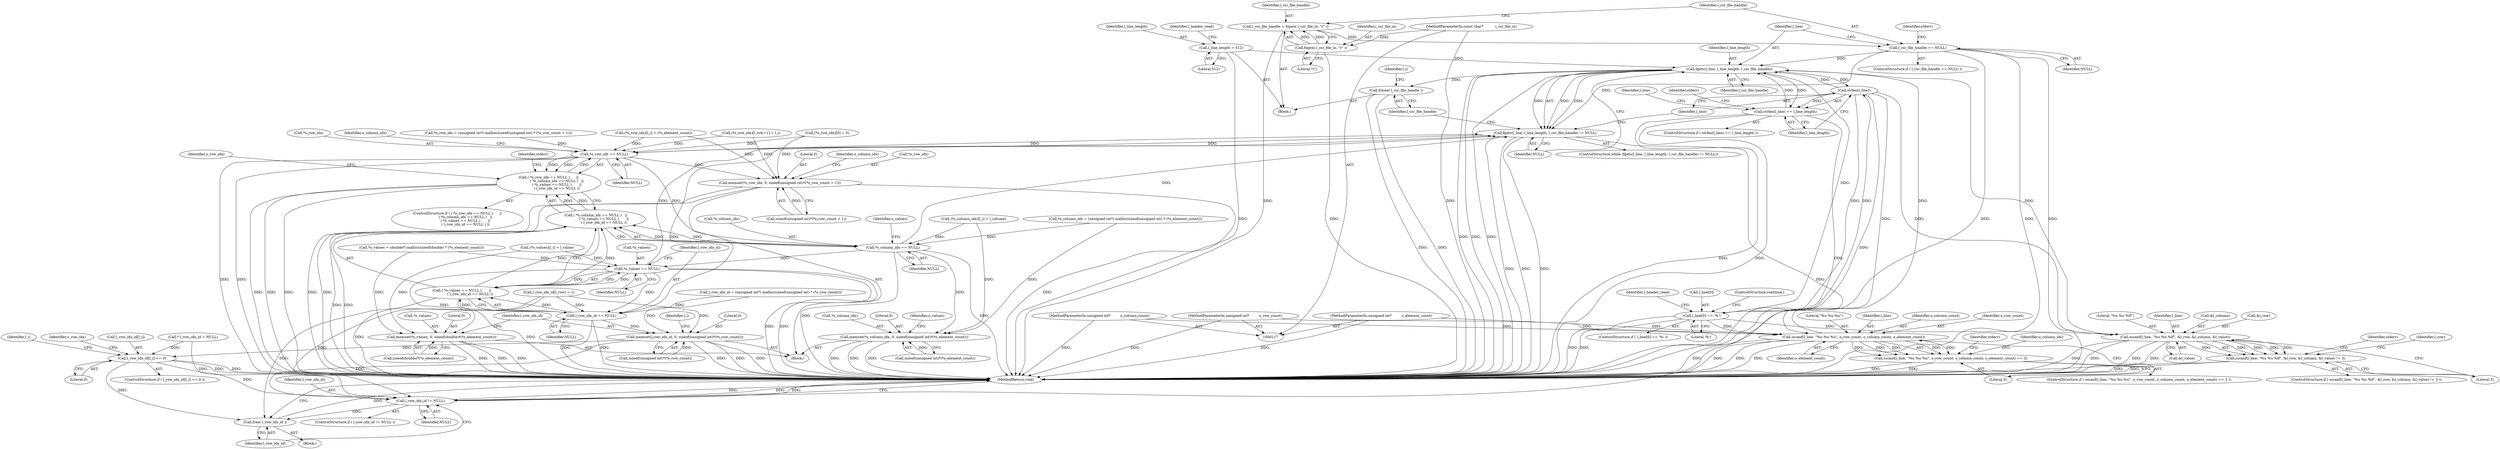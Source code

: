 digraph "0_libxsmm_151481489192e6d1997f8bde52c5c425ea41741d@API" {
"1000160" [label="(Call,fgets(l_line, l_line_length, l_csr_file_handle))"];
"1000177" [label="(Call,l_line[0] == '%')"];
"1000168" [label="(Call,strlen(l_line))"];
"1000160" [label="(Call,fgets(l_line, l_line_length, l_csr_file_handle))"];
"1000193" [label="(Call,sscanf(l_line, \"%u %u %u\", o_row_count, o_column_count, o_element_count))"];
"1000122" [label="(MethodParameterIn,unsigned int*         o_row_count)"];
"1000123" [label="(MethodParameterIn,unsigned int*         o_column_count)"];
"1000124" [label="(MethodParameterIn,unsigned int*         o_element_count)"];
"1000351" [label="(Call,sscanf(l_line, \"%u %u %lf\", &l_row, &l_column, &l_value))"];
"1000128" [label="(Call,l_line_length = 512)"];
"1000167" [label="(Call,strlen(l_line) == l_line_length)"];
"1000150" [label="(Call,l_csr_file_handle == NULL)"];
"1000144" [label="(Call,l_csr_file_handle = fopen( i_csr_file_in, \"r\" ))"];
"1000146" [label="(Call,fopen( i_csr_file_in, \"r\" ))"];
"1000118" [label="(MethodParameterIn,const char*           i_csr_file_in)"];
"1000159" [label="(Call,fgets(l_line, l_line_length, l_csr_file_handle) != NULL)"];
"1000248" [label="(Call,*o_row_idx == NULL)"];
"1000247" [label="(Call,( *o_row_idx == NULL )      ||\n               ( *o_column_idx == NULL )   ||\n               ( *o_values == NULL )       ||\n               ( l_row_idx_id == NULL ))"];
"1000253" [label="(Call,*o_column_idx == NULL)"];
"1000252" [label="(Call,( *o_column_idx == NULL )   ||\n               ( *o_values == NULL )       ||\n               ( l_row_idx_id == NULL ))"];
"1000258" [label="(Call,*o_values == NULL)"];
"1000257" [label="(Call,( *o_values == NULL )       ||\n               ( l_row_idx_id == NULL ))"];
"1000262" [label="(Call,l_row_idx_id == NULL)"];
"1000299" [label="(Call,memset(l_row_idx_id, 0, sizeof(unsigned int)*(*o_row_count)))"];
"1000421" [label="(Call,l_row_idx_id[l_i] == 0)"];
"1000439" [label="(Call,l_row_idx_id != NULL)"];
"1000443" [label="(Call,free( l_row_idx_id ))"];
"1000290" [label="(Call,memset(*o_values, 0, sizeof(double)*(*o_element_count)))"];
"1000281" [label="(Call,memset(*o_column_idx, 0, sizeof(unsigned int)*(*o_element_count)))"];
"1000270" [label="(Call,memset(*o_row_idx, 0, sizeof(unsigned int)*(*o_row_count + 1)))"];
"1000397" [label="(Call,fclose( l_csr_file_handle ))"];
"1000192" [label="(Call,sscanf(l_line, \"%u %u %u\", o_row_count, o_column_count, o_element_count) == 3)"];
"1000350" [label="(Call,sscanf(l_line, \"%u %u %lf\", &l_row, &l_column, &l_value) != 3)"];
"1000193" [label="(Call,sscanf(l_line, \"%u %u %u\", o_row_count, o_column_count, o_element_count))"];
"1000160" [label="(Call,fgets(l_line, l_line_length, l_csr_file_handle))"];
"1000173" [label="(Identifier,stderr)"];
"1000430" [label="(Identifier,o_row_idx)"];
"1000195" [label="(Literal,\"%u %u %u\")"];
"1000425" [label="(Literal,0)"];
"1000273" [label="(Literal,0)"];
"1000200" [label="(Block,)"];
"1000341" [label="(Identifier,stderr)"];
"1000128" [label="(Call,l_line_length = 512)"];
"1000149" [label="(ControlStructure,if ( l_csr_file_handle == NULL ))"];
"1000401" [label="(Identifier,l_i)"];
"1000258" [label="(Call,*o_values == NULL)"];
"1000439" [label="(Call,l_row_idx_id != NULL)"];
"1000225" [label="(Call,*o_values = (double*) malloc(sizeof(double) * (*o_element_count)))"];
"1000169" [label="(Identifier,l_line)"];
"1000356" [label="(Call,&l_column)"];
"1000397" [label="(Call,fclose( l_csr_file_handle ))"];
"1000354" [label="(Call,&l_row)"];
"1000421" [label="(Call,l_row_idx_id[l_i] == 0)"];
"1000291" [label="(Call,*o_values)"];
"1000267" [label="(Identifier,stderr)"];
"1000367" [label="(Identifier,l_row)"];
"1000159" [label="(Call,fgets(l_line, l_line_length, l_csr_file_handle) != NULL)"];
"1000122" [label="(MethodParameterIn,unsigned int*         o_row_count)"];
"1000300" [label="(Identifier,l_row_idx_id)"];
"1000363" [label="(Identifier,stderr)"];
"1000384" [label="(Call,l_row_idx_id[l_row] = 1)"];
"1000194" [label="(Identifier,l_line)"];
"1000349" [label="(ControlStructure,if ( sscanf(l_line, \"%u %u %lf\", &l_row, &l_column, &l_value) != 3 ))"];
"1000270" [label="(Call,memset(*o_row_idx, 0, sizeof(unsigned int)*(*o_row_count + 1)))"];
"1000236" [label="(Call,l_row_idx_id = (unsigned int*) malloc(sizeof(unsigned int) * (*o_row_count)))"];
"1000253" [label="(Call,*o_column_idx == NULL)"];
"1000302" [label="(Call,sizeof(unsigned int)*(*o_row_count))"];
"1000251" [label="(Identifier,NULL)"];
"1000272" [label="(Identifier,o_row_idx)"];
"1000442" [label="(Block,)"];
"1000152" [label="(Identifier,NULL)"];
"1000130" [label="(Literal,512)"];
"1000360" [label="(Literal,3)"];
"1000264" [label="(Identifier,NULL)"];
"1000309" [label="(Identifier,l_i)"];
"1000262" [label="(Call,l_row_idx_id == NULL)"];
"1000370" [label="(Call,(*o_column_idx)[l_i] = l_column)"];
"1000148" [label="(Literal,\"r\")"];
"1000256" [label="(Identifier,NULL)"];
"1000443" [label="(Call,free( l_row_idx_id ))"];
"1000283" [label="(Identifier,o_column_idx)"];
"1000188" [label="(Identifier,l_header_read)"];
"1000284" [label="(Literal,0)"];
"1000134" [label="(Identifier,l_header_read)"];
"1000197" [label="(Identifier,o_column_count)"];
"1000201" [label="(Call,*o_column_idx = (unsigned int*) malloc(sizeof(unsigned int) * (*o_element_count)))"];
"1000353" [label="(Literal,\"%u %u %lf\")"];
"1000145" [label="(Identifier,l_csr_file_handle)"];
"1000285" [label="(Call,sizeof(unsigned int)*(*o_element_count))"];
"1000257" [label="(Call,( *o_values == NULL )       ||\n               ( l_row_idx_id == NULL ))"];
"1000178" [label="(Call,l_line[0])"];
"1000161" [label="(Identifier,l_line)"];
"1000249" [label="(Call,*o_row_idx)"];
"1000212" [label="(Call,*o_row_idx = (unsigned int*) malloc(sizeof(unsigned int) * (*o_row_count + 1)))"];
"1000352" [label="(Identifier,l_line)"];
"1000191" [label="(ControlStructure,if ( sscanf(l_line, \"%u %u %u\", o_row_count, o_column_count, o_element_count) == 3 ))"];
"1000281" [label="(Call,memset(*o_column_idx, 0, sizeof(unsigned int)*(*o_element_count)))"];
"1000192" [label="(Call,sscanf(l_line, \"%u %u %u\", o_row_count, o_column_count, o_element_count) == 3)"];
"1000124" [label="(MethodParameterIn,unsigned int*         o_element_count)"];
"1000151" [label="(Identifier,l_csr_file_handle)"];
"1000177" [label="(Call,l_line[0] == '%')"];
"1000319" [label="(Call,(*o_row_idx)[l_i] = (*o_element_count))"];
"1000255" [label="(Identifier,o_column_idx)"];
"1000260" [label="(Identifier,o_values)"];
"1000123" [label="(MethodParameterIn,unsigned int*         o_column_count)"];
"1000420" [label="(ControlStructure,if ( l_row_idx_id[l_i] == 0 ))"];
"1000445" [label="(MethodReturn,void)"];
"1000274" [label="(Call,sizeof(unsigned int)*(*o_row_count + 1))"];
"1000246" [label="(ControlStructure,if ( ( *o_row_idx == NULL )      ||\n               ( *o_column_idx == NULL )   ||\n               ( *o_values == NULL )       ||\n               ( l_row_idx_id == NULL ) ))"];
"1000162" [label="(Identifier,l_line_length)"];
"1000444" [label="(Identifier,l_row_idx_id)"];
"1000150" [label="(Call,l_csr_file_handle == NULL)"];
"1000350" [label="(Call,sscanf(l_line, \"%u %u %lf\", &l_row, &l_column, &l_value) != 3)"];
"1000125" [label="(Block,)"];
"1000290" [label="(Call,memset(*o_values, 0, sizeof(double)*(*o_element_count)))"];
"1000144" [label="(Call,l_csr_file_handle = fopen( i_csr_file_in, \"r\" ))"];
"1000293" [label="(Literal,0)"];
"1000351" [label="(Call,sscanf(l_line, \"%u %u %lf\", &l_row, &l_column, &l_value))"];
"1000167" [label="(Call,strlen(l_line) == l_line_length)"];
"1000183" [label="(ControlStructure,continue;)"];
"1000198" [label="(Identifier,o_element_count)"];
"1000247" [label="(Call,( *o_row_idx == NULL )      ||\n               ( *o_column_idx == NULL )   ||\n               ( *o_values == NULL )       ||\n               ( l_row_idx_id == NULL ))"];
"1000179" [label="(Identifier,l_line)"];
"1000203" [label="(Identifier,o_column_idx)"];
"1000163" [label="(Identifier,l_csr_file_handle)"];
"1000294" [label="(Call,sizeof(double)*(*o_element_count))"];
"1000248" [label="(Call,*o_row_idx == NULL)"];
"1000263" [label="(Identifier,l_row_idx_id)"];
"1000292" [label="(Identifier,o_values)"];
"1000170" [label="(Identifier,l_line_length)"];
"1000168" [label="(Call,strlen(l_line))"];
"1000422" [label="(Call,l_row_idx_id[l_i])"];
"1000418" [label="(Identifier,l_i)"];
"1000137" [label="(Call,* l_row_idx_id = NULL)"];
"1000326" [label="(Call,(*o_row_idx)[0] = 0)"];
"1000158" [label="(ControlStructure,while (fgets(l_line, l_line_length, l_csr_file_handle) != NULL))"];
"1000376" [label="(Call,(*o_values)[l_i] = l_value)"];
"1000271" [label="(Call,*o_row_idx)"];
"1000254" [label="(Call,*o_column_idx)"];
"1000196" [label="(Identifier,o_row_count)"];
"1000282" [label="(Call,*o_column_idx)"];
"1000118" [label="(MethodParameterIn,const char*           i_csr_file_in)"];
"1000199" [label="(Literal,3)"];
"1000438" [label="(ControlStructure,if ( l_row_idx_id != NULL ))"];
"1000176" [label="(ControlStructure,if ( l_line[0] == '%' ))"];
"1000398" [label="(Identifier,l_csr_file_handle)"];
"1000261" [label="(Identifier,NULL)"];
"1000252" [label="(Call,( *o_column_idx == NULL )   ||\n               ( *o_values == NULL )       ||\n               ( l_row_idx_id == NULL ))"];
"1000129" [label="(Identifier,l_line_length)"];
"1000440" [label="(Identifier,l_row_idx_id)"];
"1000299" [label="(Call,memset(l_row_idx_id, 0, sizeof(unsigned int)*(*o_row_count)))"];
"1000146" [label="(Call,fopen( i_csr_file_in, \"r\" ))"];
"1000259" [label="(Call,*o_values)"];
"1000181" [label="(Literal,'%')"];
"1000147" [label="(Identifier,i_csr_file_in)"];
"1000358" [label="(Call,&l_value)"];
"1000441" [label="(Identifier,NULL)"];
"1000155" [label="(Identifier,stderr)"];
"1000389" [label="(Call,(*o_row_idx)[l_row+1] = l_i)"];
"1000166" [label="(ControlStructure,if ( strlen(l_line) == l_line_length ))"];
"1000164" [label="(Identifier,NULL)"];
"1000301" [label="(Literal,0)"];
"1000160" -> "1000159"  [label="AST: "];
"1000160" -> "1000163"  [label="CFG: "];
"1000161" -> "1000160"  [label="AST: "];
"1000162" -> "1000160"  [label="AST: "];
"1000163" -> "1000160"  [label="AST: "];
"1000164" -> "1000160"  [label="CFG: "];
"1000160" -> "1000445"  [label="DDG: "];
"1000160" -> "1000445"  [label="DDG: "];
"1000160" -> "1000445"  [label="DDG: "];
"1000160" -> "1000159"  [label="DDG: "];
"1000160" -> "1000159"  [label="DDG: "];
"1000160" -> "1000159"  [label="DDG: "];
"1000177" -> "1000160"  [label="DDG: "];
"1000193" -> "1000160"  [label="DDG: "];
"1000168" -> "1000160"  [label="DDG: "];
"1000351" -> "1000160"  [label="DDG: "];
"1000128" -> "1000160"  [label="DDG: "];
"1000167" -> "1000160"  [label="DDG: "];
"1000150" -> "1000160"  [label="DDG: "];
"1000160" -> "1000168"  [label="DDG: "];
"1000160" -> "1000167"  [label="DDG: "];
"1000160" -> "1000397"  [label="DDG: "];
"1000177" -> "1000176"  [label="AST: "];
"1000177" -> "1000181"  [label="CFG: "];
"1000178" -> "1000177"  [label="AST: "];
"1000181" -> "1000177"  [label="AST: "];
"1000183" -> "1000177"  [label="CFG: "];
"1000188" -> "1000177"  [label="CFG: "];
"1000177" -> "1000445"  [label="DDG: "];
"1000177" -> "1000445"  [label="DDG: "];
"1000177" -> "1000168"  [label="DDG: "];
"1000168" -> "1000177"  [label="DDG: "];
"1000177" -> "1000193"  [label="DDG: "];
"1000177" -> "1000351"  [label="DDG: "];
"1000168" -> "1000167"  [label="AST: "];
"1000168" -> "1000169"  [label="CFG: "];
"1000169" -> "1000168"  [label="AST: "];
"1000170" -> "1000168"  [label="CFG: "];
"1000168" -> "1000445"  [label="DDG: "];
"1000168" -> "1000167"  [label="DDG: "];
"1000168" -> "1000193"  [label="DDG: "];
"1000168" -> "1000351"  [label="DDG: "];
"1000193" -> "1000192"  [label="AST: "];
"1000193" -> "1000198"  [label="CFG: "];
"1000194" -> "1000193"  [label="AST: "];
"1000195" -> "1000193"  [label="AST: "];
"1000196" -> "1000193"  [label="AST: "];
"1000197" -> "1000193"  [label="AST: "];
"1000198" -> "1000193"  [label="AST: "];
"1000199" -> "1000193"  [label="CFG: "];
"1000193" -> "1000445"  [label="DDG: "];
"1000193" -> "1000445"  [label="DDG: "];
"1000193" -> "1000445"  [label="DDG: "];
"1000193" -> "1000445"  [label="DDG: "];
"1000193" -> "1000192"  [label="DDG: "];
"1000193" -> "1000192"  [label="DDG: "];
"1000193" -> "1000192"  [label="DDG: "];
"1000193" -> "1000192"  [label="DDG: "];
"1000193" -> "1000192"  [label="DDG: "];
"1000122" -> "1000193"  [label="DDG: "];
"1000123" -> "1000193"  [label="DDG: "];
"1000124" -> "1000193"  [label="DDG: "];
"1000122" -> "1000117"  [label="AST: "];
"1000122" -> "1000445"  [label="DDG: "];
"1000123" -> "1000117"  [label="AST: "];
"1000123" -> "1000445"  [label="DDG: "];
"1000124" -> "1000117"  [label="AST: "];
"1000124" -> "1000445"  [label="DDG: "];
"1000351" -> "1000350"  [label="AST: "];
"1000351" -> "1000358"  [label="CFG: "];
"1000352" -> "1000351"  [label="AST: "];
"1000353" -> "1000351"  [label="AST: "];
"1000354" -> "1000351"  [label="AST: "];
"1000356" -> "1000351"  [label="AST: "];
"1000358" -> "1000351"  [label="AST: "];
"1000360" -> "1000351"  [label="CFG: "];
"1000351" -> "1000445"  [label="DDG: "];
"1000351" -> "1000445"  [label="DDG: "];
"1000351" -> "1000445"  [label="DDG: "];
"1000351" -> "1000445"  [label="DDG: "];
"1000351" -> "1000350"  [label="DDG: "];
"1000351" -> "1000350"  [label="DDG: "];
"1000351" -> "1000350"  [label="DDG: "];
"1000351" -> "1000350"  [label="DDG: "];
"1000351" -> "1000350"  [label="DDG: "];
"1000128" -> "1000125"  [label="AST: "];
"1000128" -> "1000130"  [label="CFG: "];
"1000129" -> "1000128"  [label="AST: "];
"1000130" -> "1000128"  [label="AST: "];
"1000134" -> "1000128"  [label="CFG: "];
"1000128" -> "1000445"  [label="DDG: "];
"1000167" -> "1000166"  [label="AST: "];
"1000167" -> "1000170"  [label="CFG: "];
"1000170" -> "1000167"  [label="AST: "];
"1000173" -> "1000167"  [label="CFG: "];
"1000179" -> "1000167"  [label="CFG: "];
"1000167" -> "1000445"  [label="DDG: "];
"1000167" -> "1000445"  [label="DDG: "];
"1000167" -> "1000445"  [label="DDG: "];
"1000150" -> "1000149"  [label="AST: "];
"1000150" -> "1000152"  [label="CFG: "];
"1000151" -> "1000150"  [label="AST: "];
"1000152" -> "1000150"  [label="AST: "];
"1000155" -> "1000150"  [label="CFG: "];
"1000161" -> "1000150"  [label="CFG: "];
"1000150" -> "1000445"  [label="DDG: "];
"1000150" -> "1000445"  [label="DDG: "];
"1000150" -> "1000445"  [label="DDG: "];
"1000144" -> "1000150"  [label="DDG: "];
"1000150" -> "1000159"  [label="DDG: "];
"1000144" -> "1000125"  [label="AST: "];
"1000144" -> "1000146"  [label="CFG: "];
"1000145" -> "1000144"  [label="AST: "];
"1000146" -> "1000144"  [label="AST: "];
"1000151" -> "1000144"  [label="CFG: "];
"1000144" -> "1000445"  [label="DDG: "];
"1000146" -> "1000144"  [label="DDG: "];
"1000146" -> "1000144"  [label="DDG: "];
"1000146" -> "1000148"  [label="CFG: "];
"1000147" -> "1000146"  [label="AST: "];
"1000148" -> "1000146"  [label="AST: "];
"1000146" -> "1000445"  [label="DDG: "];
"1000118" -> "1000146"  [label="DDG: "];
"1000118" -> "1000117"  [label="AST: "];
"1000118" -> "1000445"  [label="DDG: "];
"1000159" -> "1000158"  [label="AST: "];
"1000159" -> "1000164"  [label="CFG: "];
"1000164" -> "1000159"  [label="AST: "];
"1000169" -> "1000159"  [label="CFG: "];
"1000398" -> "1000159"  [label="CFG: "];
"1000159" -> "1000445"  [label="DDG: "];
"1000159" -> "1000445"  [label="DDG: "];
"1000159" -> "1000445"  [label="DDG: "];
"1000248" -> "1000159"  [label="DDG: "];
"1000262" -> "1000159"  [label="DDG: "];
"1000258" -> "1000159"  [label="DDG: "];
"1000253" -> "1000159"  [label="DDG: "];
"1000159" -> "1000248"  [label="DDG: "];
"1000159" -> "1000439"  [label="DDG: "];
"1000248" -> "1000247"  [label="AST: "];
"1000248" -> "1000251"  [label="CFG: "];
"1000249" -> "1000248"  [label="AST: "];
"1000251" -> "1000248"  [label="AST: "];
"1000255" -> "1000248"  [label="CFG: "];
"1000247" -> "1000248"  [label="CFG: "];
"1000248" -> "1000445"  [label="DDG: "];
"1000248" -> "1000445"  [label="DDG: "];
"1000248" -> "1000247"  [label="DDG: "];
"1000248" -> "1000247"  [label="DDG: "];
"1000326" -> "1000248"  [label="DDG: "];
"1000319" -> "1000248"  [label="DDG: "];
"1000389" -> "1000248"  [label="DDG: "];
"1000212" -> "1000248"  [label="DDG: "];
"1000248" -> "1000253"  [label="DDG: "];
"1000248" -> "1000270"  [label="DDG: "];
"1000247" -> "1000246"  [label="AST: "];
"1000247" -> "1000252"  [label="CFG: "];
"1000252" -> "1000247"  [label="AST: "];
"1000267" -> "1000247"  [label="CFG: "];
"1000272" -> "1000247"  [label="CFG: "];
"1000247" -> "1000445"  [label="DDG: "];
"1000247" -> "1000445"  [label="DDG: "];
"1000247" -> "1000445"  [label="DDG: "];
"1000252" -> "1000247"  [label="DDG: "];
"1000252" -> "1000247"  [label="DDG: "];
"1000253" -> "1000252"  [label="AST: "];
"1000253" -> "1000256"  [label="CFG: "];
"1000254" -> "1000253"  [label="AST: "];
"1000256" -> "1000253"  [label="AST: "];
"1000260" -> "1000253"  [label="CFG: "];
"1000252" -> "1000253"  [label="CFG: "];
"1000253" -> "1000445"  [label="DDG: "];
"1000253" -> "1000445"  [label="DDG: "];
"1000253" -> "1000252"  [label="DDG: "];
"1000253" -> "1000252"  [label="DDG: "];
"1000370" -> "1000253"  [label="DDG: "];
"1000201" -> "1000253"  [label="DDG: "];
"1000253" -> "1000258"  [label="DDG: "];
"1000253" -> "1000281"  [label="DDG: "];
"1000252" -> "1000257"  [label="CFG: "];
"1000257" -> "1000252"  [label="AST: "];
"1000252" -> "1000445"  [label="DDG: "];
"1000252" -> "1000445"  [label="DDG: "];
"1000257" -> "1000252"  [label="DDG: "];
"1000257" -> "1000252"  [label="DDG: "];
"1000258" -> "1000257"  [label="AST: "];
"1000258" -> "1000261"  [label="CFG: "];
"1000259" -> "1000258"  [label="AST: "];
"1000261" -> "1000258"  [label="AST: "];
"1000263" -> "1000258"  [label="CFG: "];
"1000257" -> "1000258"  [label="CFG: "];
"1000258" -> "1000445"  [label="DDG: "];
"1000258" -> "1000445"  [label="DDG: "];
"1000258" -> "1000257"  [label="DDG: "];
"1000258" -> "1000257"  [label="DDG: "];
"1000376" -> "1000258"  [label="DDG: "];
"1000225" -> "1000258"  [label="DDG: "];
"1000258" -> "1000262"  [label="DDG: "];
"1000258" -> "1000290"  [label="DDG: "];
"1000257" -> "1000262"  [label="CFG: "];
"1000262" -> "1000257"  [label="AST: "];
"1000257" -> "1000445"  [label="DDG: "];
"1000257" -> "1000445"  [label="DDG: "];
"1000262" -> "1000257"  [label="DDG: "];
"1000262" -> "1000257"  [label="DDG: "];
"1000262" -> "1000264"  [label="CFG: "];
"1000263" -> "1000262"  [label="AST: "];
"1000264" -> "1000262"  [label="AST: "];
"1000262" -> "1000445"  [label="DDG: "];
"1000262" -> "1000445"  [label="DDG: "];
"1000236" -> "1000262"  [label="DDG: "];
"1000384" -> "1000262"  [label="DDG: "];
"1000262" -> "1000299"  [label="DDG: "];
"1000299" -> "1000200"  [label="AST: "];
"1000299" -> "1000302"  [label="CFG: "];
"1000300" -> "1000299"  [label="AST: "];
"1000301" -> "1000299"  [label="AST: "];
"1000302" -> "1000299"  [label="AST: "];
"1000309" -> "1000299"  [label="CFG: "];
"1000299" -> "1000445"  [label="DDG: "];
"1000299" -> "1000445"  [label="DDG: "];
"1000299" -> "1000445"  [label="DDG: "];
"1000236" -> "1000299"  [label="DDG: "];
"1000384" -> "1000299"  [label="DDG: "];
"1000302" -> "1000299"  [label="DDG: "];
"1000299" -> "1000421"  [label="DDG: "];
"1000299" -> "1000439"  [label="DDG: "];
"1000421" -> "1000420"  [label="AST: "];
"1000421" -> "1000425"  [label="CFG: "];
"1000422" -> "1000421"  [label="AST: "];
"1000425" -> "1000421"  [label="AST: "];
"1000430" -> "1000421"  [label="CFG: "];
"1000418" -> "1000421"  [label="CFG: "];
"1000421" -> "1000445"  [label="DDG: "];
"1000421" -> "1000445"  [label="DDG: "];
"1000137" -> "1000421"  [label="DDG: "];
"1000421" -> "1000439"  [label="DDG: "];
"1000421" -> "1000443"  [label="DDG: "];
"1000439" -> "1000438"  [label="AST: "];
"1000439" -> "1000441"  [label="CFG: "];
"1000440" -> "1000439"  [label="AST: "];
"1000441" -> "1000439"  [label="AST: "];
"1000444" -> "1000439"  [label="CFG: "];
"1000445" -> "1000439"  [label="CFG: "];
"1000439" -> "1000445"  [label="DDG: "];
"1000439" -> "1000445"  [label="DDG: "];
"1000439" -> "1000445"  [label="DDG: "];
"1000137" -> "1000439"  [label="DDG: "];
"1000384" -> "1000439"  [label="DDG: "];
"1000439" -> "1000443"  [label="DDG: "];
"1000443" -> "1000442"  [label="AST: "];
"1000443" -> "1000444"  [label="CFG: "];
"1000444" -> "1000443"  [label="AST: "];
"1000445" -> "1000443"  [label="CFG: "];
"1000443" -> "1000445"  [label="DDG: "];
"1000384" -> "1000443"  [label="DDG: "];
"1000290" -> "1000200"  [label="AST: "];
"1000290" -> "1000294"  [label="CFG: "];
"1000291" -> "1000290"  [label="AST: "];
"1000293" -> "1000290"  [label="AST: "];
"1000294" -> "1000290"  [label="AST: "];
"1000300" -> "1000290"  [label="CFG: "];
"1000290" -> "1000445"  [label="DDG: "];
"1000290" -> "1000445"  [label="DDG: "];
"1000290" -> "1000445"  [label="DDG: "];
"1000376" -> "1000290"  [label="DDG: "];
"1000225" -> "1000290"  [label="DDG: "];
"1000294" -> "1000290"  [label="DDG: "];
"1000281" -> "1000200"  [label="AST: "];
"1000281" -> "1000285"  [label="CFG: "];
"1000282" -> "1000281"  [label="AST: "];
"1000284" -> "1000281"  [label="AST: "];
"1000285" -> "1000281"  [label="AST: "];
"1000292" -> "1000281"  [label="CFG: "];
"1000281" -> "1000445"  [label="DDG: "];
"1000281" -> "1000445"  [label="DDG: "];
"1000281" -> "1000445"  [label="DDG: "];
"1000370" -> "1000281"  [label="DDG: "];
"1000201" -> "1000281"  [label="DDG: "];
"1000285" -> "1000281"  [label="DDG: "];
"1000270" -> "1000200"  [label="AST: "];
"1000270" -> "1000274"  [label="CFG: "];
"1000271" -> "1000270"  [label="AST: "];
"1000273" -> "1000270"  [label="AST: "];
"1000274" -> "1000270"  [label="AST: "];
"1000283" -> "1000270"  [label="CFG: "];
"1000270" -> "1000445"  [label="DDG: "];
"1000270" -> "1000445"  [label="DDG: "];
"1000270" -> "1000445"  [label="DDG: "];
"1000389" -> "1000270"  [label="DDG: "];
"1000326" -> "1000270"  [label="DDG: "];
"1000319" -> "1000270"  [label="DDG: "];
"1000274" -> "1000270"  [label="DDG: "];
"1000397" -> "1000125"  [label="AST: "];
"1000397" -> "1000398"  [label="CFG: "];
"1000398" -> "1000397"  [label="AST: "];
"1000401" -> "1000397"  [label="CFG: "];
"1000397" -> "1000445"  [label="DDG: "];
"1000397" -> "1000445"  [label="DDG: "];
"1000192" -> "1000191"  [label="AST: "];
"1000192" -> "1000199"  [label="CFG: "];
"1000199" -> "1000192"  [label="AST: "];
"1000203" -> "1000192"  [label="CFG: "];
"1000341" -> "1000192"  [label="CFG: "];
"1000192" -> "1000445"  [label="DDG: "];
"1000192" -> "1000445"  [label="DDG: "];
"1000350" -> "1000349"  [label="AST: "];
"1000350" -> "1000360"  [label="CFG: "];
"1000360" -> "1000350"  [label="AST: "];
"1000363" -> "1000350"  [label="CFG: "];
"1000367" -> "1000350"  [label="CFG: "];
"1000350" -> "1000445"  [label="DDG: "];
"1000350" -> "1000445"  [label="DDG: "];
}
